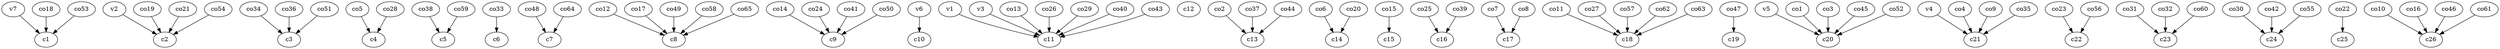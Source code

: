 strict digraph  {
c1;
c2;
c3;
c4;
c5;
c6;
c7;
c8;
c9;
c10;
c11;
c12;
c13;
c14;
c15;
c16;
c17;
c18;
c19;
c20;
c21;
c22;
c23;
c24;
c25;
c26;
v1;
v2;
v3;
v4;
v5;
v6;
v7;
co1;
co2;
co3;
co4;
co5;
co6;
co7;
co8;
co9;
co10;
co11;
co12;
co13;
co14;
co15;
co16;
co17;
co18;
co19;
co20;
co21;
co22;
co23;
co24;
co25;
co26;
co27;
co28;
co29;
co30;
co31;
co32;
co33;
co34;
co35;
co36;
co37;
co38;
co39;
co40;
co41;
co42;
co43;
co44;
co45;
co46;
co47;
co48;
co49;
co50;
co51;
co52;
co53;
co54;
co55;
co56;
co57;
co58;
co59;
co60;
co61;
co62;
co63;
co64;
co65;
v1 -> c11  [weight=1];
v2 -> c2  [weight=1];
v3 -> c11  [weight=1];
v4 -> c21  [weight=1];
v5 -> c20  [weight=1];
v6 -> c10  [weight=1];
v7 -> c1  [weight=1];
co1 -> c20  [weight=1];
co2 -> c13  [weight=1];
co3 -> c20  [weight=1];
co4 -> c21  [weight=1];
co5 -> c4  [weight=1];
co6 -> c14  [weight=1];
co7 -> c17  [weight=1];
co8 -> c17  [weight=1];
co9 -> c21  [weight=1];
co10 -> c26  [weight=1];
co11 -> c18  [weight=1];
co12 -> c8  [weight=1];
co13 -> c11  [weight=1];
co14 -> c9  [weight=1];
co15 -> c15  [weight=1];
co16 -> c26  [weight=1];
co17 -> c8  [weight=1];
co18 -> c1  [weight=1];
co19 -> c2  [weight=1];
co20 -> c14  [weight=1];
co21 -> c2  [weight=1];
co22 -> c25  [weight=1];
co23 -> c22  [weight=1];
co24 -> c9  [weight=1];
co25 -> c16  [weight=1];
co26 -> c11  [weight=1];
co27 -> c18  [weight=1];
co28 -> c4  [weight=1];
co29 -> c11  [weight=1];
co30 -> c24  [weight=1];
co31 -> c23  [weight=1];
co32 -> c23  [weight=1];
co33 -> c6  [weight=1];
co34 -> c3  [weight=1];
co35 -> c21  [weight=1];
co36 -> c3  [weight=1];
co37 -> c13  [weight=1];
co38 -> c5  [weight=1];
co39 -> c16  [weight=1];
co40 -> c11  [weight=1];
co41 -> c9  [weight=1];
co42 -> c24  [weight=1];
co43 -> c11  [weight=1];
co44 -> c13  [weight=1];
co45 -> c20  [weight=1];
co46 -> c26  [weight=1];
co47 -> c19  [weight=1];
co48 -> c7  [weight=1];
co49 -> c8  [weight=1];
co50 -> c9  [weight=1];
co51 -> c3  [weight=1];
co52 -> c20  [weight=1];
co53 -> c1  [weight=1];
co54 -> c2  [weight=1];
co55 -> c24  [weight=1];
co56 -> c22  [weight=1];
co57 -> c18  [weight=1];
co58 -> c8  [weight=1];
co59 -> c5  [weight=1];
co60 -> c23  [weight=1];
co61 -> c26  [weight=1];
co62 -> c18  [weight=1];
co63 -> c18  [weight=1];
co64 -> c7  [weight=1];
co65 -> c8  [weight=1];
}
